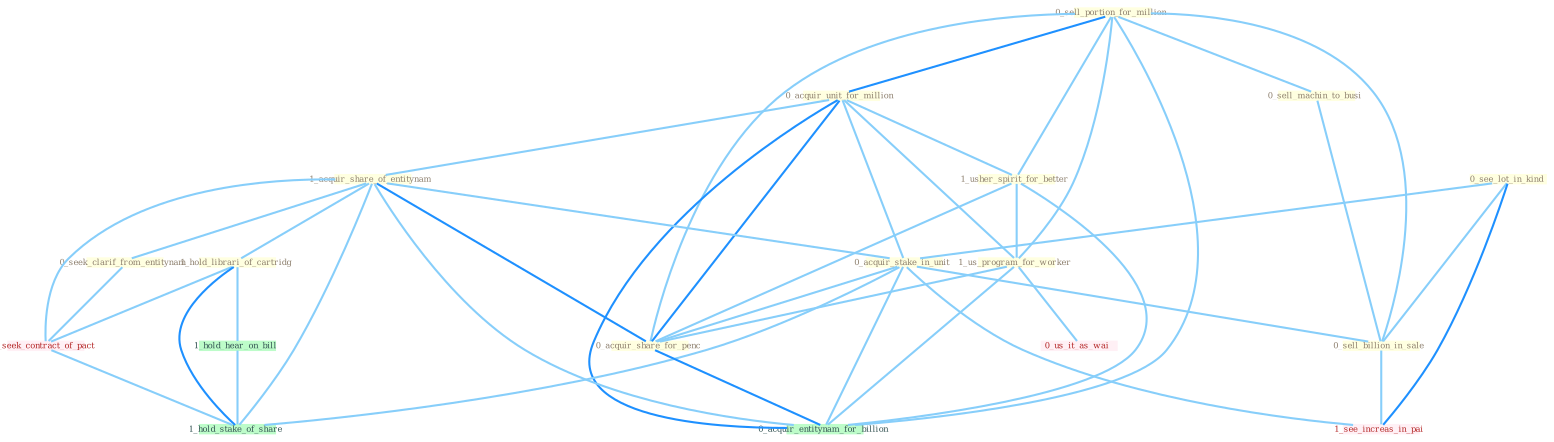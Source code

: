 Graph G{ 
    node
    [shape=polygon,style=filled,width=.5,height=.06,color="#BDFCC9",fixedsize=true,fontsize=4,
    fontcolor="#2f4f4f"];
    {node
    [color="#ffffe0", fontcolor="#8b7d6b"] "0_sell_portion_for_million " "0_acquir_unit_for_million " "1_acquir_share_of_entitynam " "1_usher_spirit_for_better " "0_see_lot_in_kind " "0_sell_machin_to_busi " "0_acquir_stake_in_unit " "1_hold_librari_of_cartridg " "1_us_program_for_worker " "0_sell_billion_in_sale " "0_seek_clarif_from_entitynam " "0_acquir_share_for_penc "}
{node [color="#fff0f5", fontcolor="#b22222"] "0_seek_contract_of_pact " "0_us_it_as_wai " "1_see_increas_in_pai "}
edge [color="#B0E2FF"];

	"0_sell_portion_for_million " -- "0_acquir_unit_for_million " [w="2", color="#1e90ff" , len=0.8];
	"0_sell_portion_for_million " -- "1_usher_spirit_for_better " [w="1", color="#87cefa" ];
	"0_sell_portion_for_million " -- "0_sell_machin_to_busi " [w="1", color="#87cefa" ];
	"0_sell_portion_for_million " -- "1_us_program_for_worker " [w="1", color="#87cefa" ];
	"0_sell_portion_for_million " -- "0_sell_billion_in_sale " [w="1", color="#87cefa" ];
	"0_sell_portion_for_million " -- "0_acquir_share_for_penc " [w="1", color="#87cefa" ];
	"0_sell_portion_for_million " -- "0_acquir_entitynam_for_billion " [w="1", color="#87cefa" ];
	"0_acquir_unit_for_million " -- "1_acquir_share_of_entitynam " [w="1", color="#87cefa" ];
	"0_acquir_unit_for_million " -- "1_usher_spirit_for_better " [w="1", color="#87cefa" ];
	"0_acquir_unit_for_million " -- "0_acquir_stake_in_unit " [w="1", color="#87cefa" ];
	"0_acquir_unit_for_million " -- "1_us_program_for_worker " [w="1", color="#87cefa" ];
	"0_acquir_unit_for_million " -- "0_acquir_share_for_penc " [w="2", color="#1e90ff" , len=0.8];
	"0_acquir_unit_for_million " -- "0_acquir_entitynam_for_billion " [w="2", color="#1e90ff" , len=0.8];
	"1_acquir_share_of_entitynam " -- "0_acquir_stake_in_unit " [w="1", color="#87cefa" ];
	"1_acquir_share_of_entitynam " -- "1_hold_librari_of_cartridg " [w="1", color="#87cefa" ];
	"1_acquir_share_of_entitynam " -- "0_seek_clarif_from_entitynam " [w="1", color="#87cefa" ];
	"1_acquir_share_of_entitynam " -- "0_acquir_share_for_penc " [w="2", color="#1e90ff" , len=0.8];
	"1_acquir_share_of_entitynam " -- "0_seek_contract_of_pact " [w="1", color="#87cefa" ];
	"1_acquir_share_of_entitynam " -- "0_acquir_entitynam_for_billion " [w="1", color="#87cefa" ];
	"1_acquir_share_of_entitynam " -- "1_hold_stake_of_share " [w="1", color="#87cefa" ];
	"1_usher_spirit_for_better " -- "1_us_program_for_worker " [w="1", color="#87cefa" ];
	"1_usher_spirit_for_better " -- "0_acquir_share_for_penc " [w="1", color="#87cefa" ];
	"1_usher_spirit_for_better " -- "0_acquir_entitynam_for_billion " [w="1", color="#87cefa" ];
	"0_see_lot_in_kind " -- "0_acquir_stake_in_unit " [w="1", color="#87cefa" ];
	"0_see_lot_in_kind " -- "0_sell_billion_in_sale " [w="1", color="#87cefa" ];
	"0_see_lot_in_kind " -- "1_see_increas_in_pai " [w="2", color="#1e90ff" , len=0.8];
	"0_sell_machin_to_busi " -- "0_sell_billion_in_sale " [w="1", color="#87cefa" ];
	"0_acquir_stake_in_unit " -- "0_sell_billion_in_sale " [w="1", color="#87cefa" ];
	"0_acquir_stake_in_unit " -- "0_acquir_share_for_penc " [w="1", color="#87cefa" ];
	"0_acquir_stake_in_unit " -- "0_acquir_entitynam_for_billion " [w="1", color="#87cefa" ];
	"0_acquir_stake_in_unit " -- "1_see_increas_in_pai " [w="1", color="#87cefa" ];
	"0_acquir_stake_in_unit " -- "1_hold_stake_of_share " [w="1", color="#87cefa" ];
	"1_hold_librari_of_cartridg " -- "0_seek_contract_of_pact " [w="1", color="#87cefa" ];
	"1_hold_librari_of_cartridg " -- "1_hold_hear_on_bill " [w="1", color="#87cefa" ];
	"1_hold_librari_of_cartridg " -- "1_hold_stake_of_share " [w="2", color="#1e90ff" , len=0.8];
	"1_us_program_for_worker " -- "0_acquir_share_for_penc " [w="1", color="#87cefa" ];
	"1_us_program_for_worker " -- "0_us_it_as_wai " [w="1", color="#87cefa" ];
	"1_us_program_for_worker " -- "0_acquir_entitynam_for_billion " [w="1", color="#87cefa" ];
	"0_sell_billion_in_sale " -- "1_see_increas_in_pai " [w="1", color="#87cefa" ];
	"0_seek_clarif_from_entitynam " -- "0_seek_contract_of_pact " [w="1", color="#87cefa" ];
	"0_acquir_share_for_penc " -- "0_acquir_entitynam_for_billion " [w="2", color="#1e90ff" , len=0.8];
	"0_seek_contract_of_pact " -- "1_hold_stake_of_share " [w="1", color="#87cefa" ];
	"1_hold_hear_on_bill " -- "1_hold_stake_of_share " [w="1", color="#87cefa" ];
}